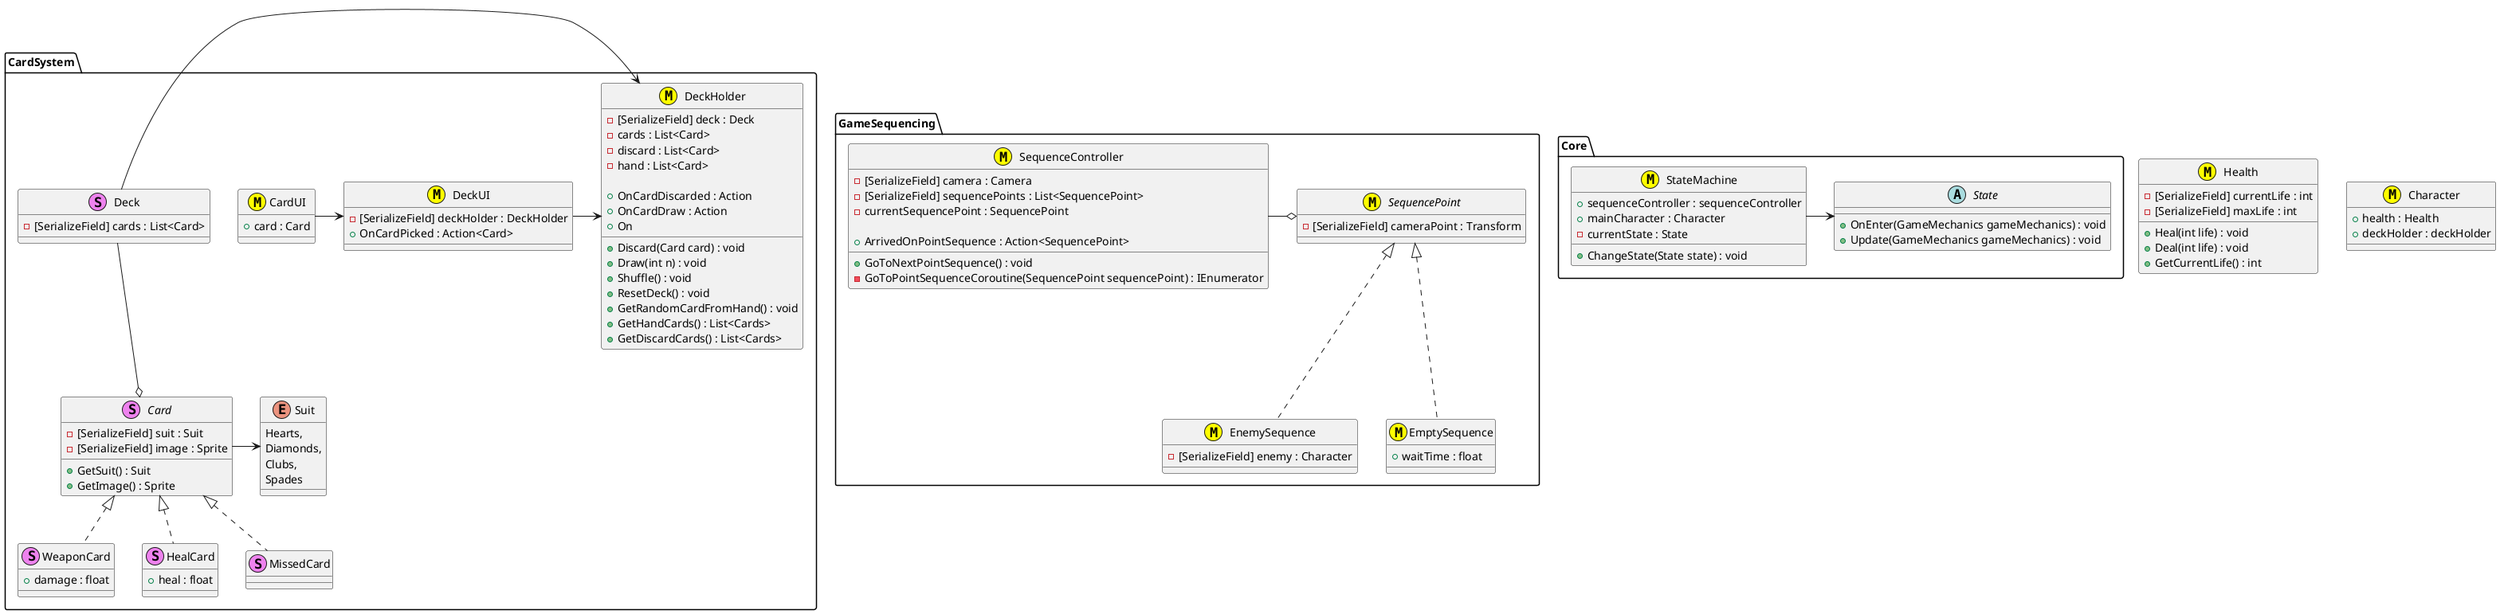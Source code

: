 ﻿@startuml

package CardSystem
{
    enum Suit
    {
        Hearts,
        Diamonds,
        Clubs,
        Spades
    }
    
    abstract class Card<<S, Violet>>
    {
        - [SerializeField] suit : Suit
        - [SerializeField] image : Sprite
        + GetSuit() : Suit
        + GetImage() : Sprite
    }
    
    class WeaponCard<<S, Violet>> implements Card
    {
        + damage : float
    }
    
    class HealCard<<S, Violet>> implements Card
    {
        + heal : float
    }
    
    class MissedCard<<S, Violet>> implements Card {}
    
    class Deck<<S, Violet>>
    {
        - [SerializeField] cards : List<Card>
    }
    
    class DeckHolder<<M, yellow>>
    {
        - [SerializeField] deck : Deck
        - cards : List<Card>
        - discard : List<Card>
        - hand : List<Card>
        
        + OnCardDiscarded : Action
        + OnCardDraw : Action
        + On
        
        + Discard(Card card) : void
        + Draw(int n) : void
        + Shuffle() : void
        + ResetDeck() : void
        + GetRandomCardFromHand() : void
        + GetHandCards() : List<Cards>
        + GetDiscardCards() : List<Cards>
    }
    
    class DeckUI<<M, yellow>>
    {
        - [SerializeField] deckHolder : DeckHolder
        + OnCardPicked : Action<Card>
    }
    
    class CardUI<<M, yellow>>
    {
        + card : Card
    }
    
    DeckUI -> DeckHolder
    CardUI -> DeckUI
    
    Deck --o Card
    Deck -> DeckHolder
    Card -> Suit
}

class Health<<M, yellow>>
{
    - [SerializeField] currentLife : int
    - [SerializeField] maxLife : int
    
    + Heal(int life) : void
    + Deal(int life) : void
    + GetCurrentLife() : int
}

class Character<<M, yellow>>
{
    + health : Health
    + deckHolder : deckHolder
}

package GameSequencing
{
    class SequenceController<<M, yellow>>
    {
        - [SerializeField] camera : Camera
        - [SerializeField] sequencePoints : List<SequencePoint>
        - currentSequencePoint : SequencePoint
        
        + ArrivedOnPointSequence : Action<SequencePoint>
        + GoToNextPointSequence() : void
        - GoToPointSequenceCoroutine(SequencePoint sequencePoint) : IEnumerator
    }

    abstract class SequencePoint<<M, yellow>>
    {
        - [SerializeField] cameraPoint : Transform
    }
    
    class EnemySequence<<M, yellow>> implements SequencePoint
    {
        - [SerializeField] enemy : Character
    }
    
    class EmptySequence<<M, yellow>> implements SequencePoint
    {
        + waitTime : float
    }
    
    SequenceController -o SequencePoint
}

package Core
{
    abstract class State 
    {
        + OnEnter(GameMechanics gameMechanics) : void
        + Update(GameMechanics gameMechanics) : void
    }
    
    class StateMachine<<M, yellow>>
    {
        + sequenceController : sequenceController
        + mainCharacter : Character
        - currentState : State
        + ChangeState(State state) : void
    }
    
    StateMachine -> State
}


@enduml